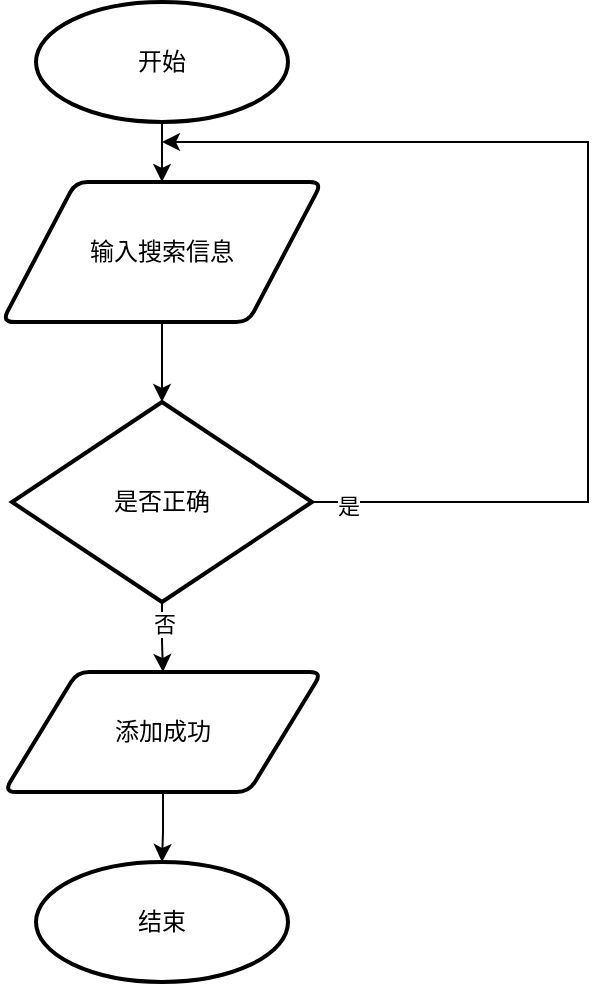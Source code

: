 <mxfile version="24.2.5" type="github">
  <diagram name="第 1 页" id="wcbaWNJ5ZIe3b8rxF3w3">
    <mxGraphModel dx="1434" dy="772" grid="1" gridSize="10" guides="1" tooltips="1" connect="1" arrows="1" fold="1" page="1" pageScale="1" pageWidth="827" pageHeight="1169" math="0" shadow="0">
      <root>
        <mxCell id="0" />
        <mxCell id="1" parent="0" />
        <mxCell id="BtOoM71EDdtGTIJdvfKu-1" value="开始" style="strokeWidth=2;html=1;shape=mxgraph.flowchart.start_1;whiteSpace=wrap;" vertex="1" parent="1">
          <mxGeometry x="364" y="190" width="126" height="60" as="geometry" />
        </mxCell>
        <mxCell id="BtOoM71EDdtGTIJdvfKu-2" value="" style="endArrow=classic;html=1;rounded=0;" edge="1" parent="1" source="BtOoM71EDdtGTIJdvfKu-1" target="BtOoM71EDdtGTIJdvfKu-3">
          <mxGeometry width="50" height="50" relative="1" as="geometry">
            <mxPoint x="390" y="420" as="sourcePoint" />
            <mxPoint x="427" y="300" as="targetPoint" />
          </mxGeometry>
        </mxCell>
        <mxCell id="BtOoM71EDdtGTIJdvfKu-6" value="" style="edgeStyle=orthogonalEdgeStyle;rounded=0;orthogonalLoop=1;jettySize=auto;html=1;" edge="1" parent="1" source="BtOoM71EDdtGTIJdvfKu-3" target="BtOoM71EDdtGTIJdvfKu-5">
          <mxGeometry relative="1" as="geometry" />
        </mxCell>
        <mxCell id="BtOoM71EDdtGTIJdvfKu-3" value="输入搜索信息" style="shape=parallelogram;html=1;strokeWidth=2;perimeter=parallelogramPerimeter;whiteSpace=wrap;rounded=1;arcSize=12;size=0.23;" vertex="1" parent="1">
          <mxGeometry x="347" y="280" width="160" height="70" as="geometry" />
        </mxCell>
        <mxCell id="BtOoM71EDdtGTIJdvfKu-12" value="" style="edgeStyle=orthogonalEdgeStyle;rounded=0;orthogonalLoop=1;jettySize=auto;html=1;" edge="1" parent="1" source="BtOoM71EDdtGTIJdvfKu-5" target="BtOoM71EDdtGTIJdvfKu-11">
          <mxGeometry relative="1" as="geometry" />
        </mxCell>
        <mxCell id="BtOoM71EDdtGTIJdvfKu-15" value="否" style="edgeLabel;html=1;align=center;verticalAlign=middle;resizable=0;points=[];" vertex="1" connectable="0" parent="BtOoM71EDdtGTIJdvfKu-12">
          <mxGeometry x="-0.437" y="1" relative="1" as="geometry">
            <mxPoint y="1" as="offset" />
          </mxGeometry>
        </mxCell>
        <mxCell id="BtOoM71EDdtGTIJdvfKu-5" value="是否正确" style="strokeWidth=2;html=1;shape=mxgraph.flowchart.decision;whiteSpace=wrap;" vertex="1" parent="1">
          <mxGeometry x="352" y="390" width="150" height="100" as="geometry" />
        </mxCell>
        <mxCell id="BtOoM71EDdtGTIJdvfKu-7" value="" style="endArrow=classic;html=1;rounded=0;exitX=1;exitY=0.5;exitDx=0;exitDy=0;exitPerimeter=0;" edge="1" parent="1" source="BtOoM71EDdtGTIJdvfKu-5">
          <mxGeometry width="50" height="50" relative="1" as="geometry">
            <mxPoint x="390" y="420" as="sourcePoint" />
            <mxPoint x="427" y="260" as="targetPoint" />
            <Array as="points">
              <mxPoint x="640" y="440" />
              <mxPoint x="640" y="260" />
            </Array>
          </mxGeometry>
        </mxCell>
        <mxCell id="BtOoM71EDdtGTIJdvfKu-10" value="是" style="edgeLabel;html=1;align=center;verticalAlign=middle;resizable=0;points=[];" vertex="1" connectable="0" parent="BtOoM71EDdtGTIJdvfKu-7">
          <mxGeometry x="-0.932" y="-2" relative="1" as="geometry">
            <mxPoint as="offset" />
          </mxGeometry>
        </mxCell>
        <mxCell id="BtOoM71EDdtGTIJdvfKu-14" value="" style="edgeStyle=orthogonalEdgeStyle;rounded=0;orthogonalLoop=1;jettySize=auto;html=1;" edge="1" parent="1" source="BtOoM71EDdtGTIJdvfKu-11" target="BtOoM71EDdtGTIJdvfKu-13">
          <mxGeometry relative="1" as="geometry" />
        </mxCell>
        <mxCell id="BtOoM71EDdtGTIJdvfKu-11" value="添加成功" style="shape=parallelogram;html=1;strokeWidth=2;perimeter=parallelogramPerimeter;whiteSpace=wrap;rounded=1;arcSize=12;size=0.23;" vertex="1" parent="1">
          <mxGeometry x="348" y="525" width="159" height="60" as="geometry" />
        </mxCell>
        <mxCell id="BtOoM71EDdtGTIJdvfKu-13" value="结束" style="strokeWidth=2;html=1;shape=mxgraph.flowchart.start_1;whiteSpace=wrap;" vertex="1" parent="1">
          <mxGeometry x="364" y="620" width="126" height="60" as="geometry" />
        </mxCell>
      </root>
    </mxGraphModel>
  </diagram>
</mxfile>
